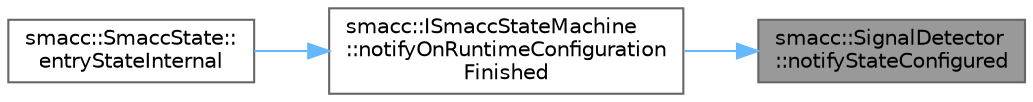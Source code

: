 digraph "smacc::SignalDetector::notifyStateConfigured"
{
 // LATEX_PDF_SIZE
  bgcolor="transparent";
  edge [fontname=Helvetica,fontsize=10,labelfontname=Helvetica,labelfontsize=10];
  node [fontname=Helvetica,fontsize=10,shape=box,height=0.2,width=0.4];
  rankdir="RL";
  Node1 [label="smacc::SignalDetector\l::notifyStateConfigured",height=0.2,width=0.4,color="gray40", fillcolor="grey60", style="filled", fontcolor="black",tooltip=" "];
  Node1 -> Node2 [dir="back",color="steelblue1",style="solid"];
  Node2 [label="smacc::ISmaccStateMachine\l::notifyOnRuntimeConfiguration\lFinished",height=0.2,width=0.4,color="grey40", fillcolor="white", style="filled",URL="$classsmacc_1_1ISmaccStateMachine.html#a0a561ebd12c874a9fa85ba75b740871b",tooltip=" "];
  Node2 -> Node3 [dir="back",color="steelblue1",style="solid"];
  Node3 [label="smacc::SmaccState::\lentryStateInternal",height=0.2,width=0.4,color="grey40", fillcolor="white", style="filled",URL="$classsmacc_1_1SmaccState.html#a084b95d0cb856d048fdb5ce81400eec7",tooltip=" "];
}

